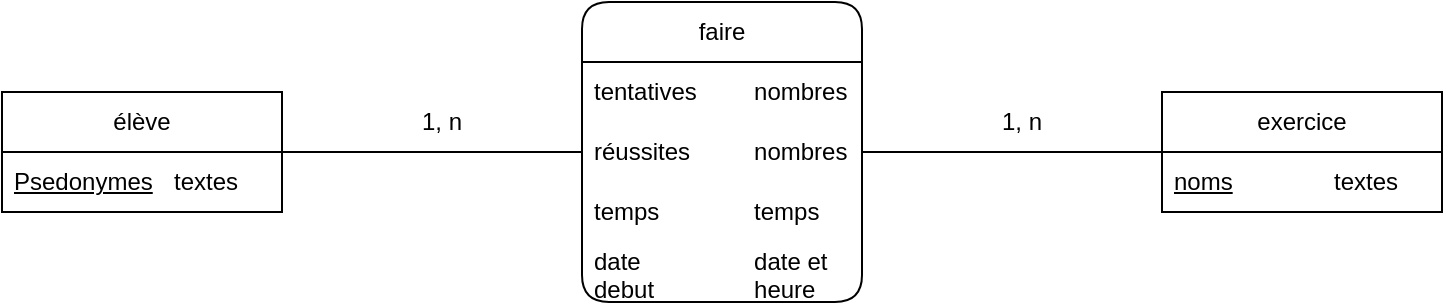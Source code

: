 <mxfile version="22.0.2" type="device">
  <diagram id="C5RBs43oDa-KdzZeNtuy" name="Page-1">
    <mxGraphModel dx="838" dy="1022" grid="1" gridSize="10" guides="1" tooltips="1" connect="1" arrows="1" fold="1" page="1" pageScale="1" pageWidth="827" pageHeight="1169" math="0" shadow="0">
      <root>
        <mxCell id="WIyWlLk6GJQsqaUBKTNV-0" />
        <mxCell id="WIyWlLk6GJQsqaUBKTNV-1" parent="WIyWlLk6GJQsqaUBKTNV-0" />
        <mxCell id="Yo0sSkSa3bBOXEQ96zze-0" value="élève" style="swimlane;fontStyle=0;childLayout=stackLayout;horizontal=1;startSize=30;horizontalStack=0;resizeParent=1;resizeParentMax=0;resizeLast=0;collapsible=1;marginBottom=0;whiteSpace=wrap;html=1;rounded=0;" parent="WIyWlLk6GJQsqaUBKTNV-1" vertex="1">
          <mxGeometry x="80" y="130" width="140" height="60" as="geometry" />
        </mxCell>
        <mxCell id="Yo0sSkSa3bBOXEQ96zze-1" value="&lt;u&gt;Psedonymes&lt;/u&gt;&lt;span style=&quot;white-space: pre;&quot;&gt;&#x9;&lt;/span&gt;textes" style="text;strokeColor=none;fillColor=none;align=left;verticalAlign=middle;spacingLeft=4;spacingRight=4;overflow=hidden;points=[[0,0.5],[1,0.5]];portConstraint=eastwest;rotatable=0;whiteSpace=wrap;html=1;" parent="Yo0sSkSa3bBOXEQ96zze-0" vertex="1">
          <mxGeometry y="30" width="140" height="30" as="geometry" />
        </mxCell>
        <mxCell id="Yo0sSkSa3bBOXEQ96zze-4" value="exercice" style="swimlane;fontStyle=0;childLayout=stackLayout;horizontal=1;startSize=30;horizontalStack=0;resizeParent=1;resizeParentMax=0;resizeLast=0;collapsible=1;marginBottom=0;whiteSpace=wrap;html=1;" parent="WIyWlLk6GJQsqaUBKTNV-1" vertex="1">
          <mxGeometry x="660" y="130" width="140" height="60" as="geometry">
            <mxRectangle x="600" y="130" width="90" height="30" as="alternateBounds" />
          </mxGeometry>
        </mxCell>
        <mxCell id="Yo0sSkSa3bBOXEQ96zze-5" value="&lt;u&gt;noms&lt;span style=&quot;white-space: pre;&quot;&gt;&#x9;&lt;/span&gt;&lt;/u&gt;&lt;span style=&quot;white-space: pre;&quot;&gt;&#x9;&lt;/span&gt;textes" style="text;strokeColor=none;fillColor=none;align=left;verticalAlign=middle;spacingLeft=4;spacingRight=4;overflow=hidden;points=[[0,0.5],[1,0.5]];portConstraint=eastwest;rotatable=0;whiteSpace=wrap;html=1;" parent="Yo0sSkSa3bBOXEQ96zze-4" vertex="1">
          <mxGeometry y="30" width="140" height="30" as="geometry" />
        </mxCell>
        <mxCell id="Yo0sSkSa3bBOXEQ96zze-8" value="faire" style="swimlane;fontStyle=0;childLayout=stackLayout;horizontal=1;startSize=30;horizontalStack=0;resizeParent=1;resizeParentMax=0;resizeLast=0;collapsible=1;marginBottom=0;whiteSpace=wrap;html=1;rounded=1;" parent="WIyWlLk6GJQsqaUBKTNV-1" vertex="1">
          <mxGeometry x="370" y="85" width="140" height="150" as="geometry" />
        </mxCell>
        <mxCell id="Yo0sSkSa3bBOXEQ96zze-12" value="tentatives&lt;span style=&quot;white-space: pre;&quot;&gt;&#x9;&lt;/span&gt;&lt;span style=&quot;white-space: pre;&quot;&gt;&#x9;&lt;/span&gt;nombres&lt;span style=&quot;white-space: pre;&quot;&gt;&#x9;&lt;/span&gt;&lt;span style=&quot;white-space: pre;&quot;&gt;&#x9;&lt;/span&gt;" style="text;strokeColor=none;fillColor=none;align=left;verticalAlign=middle;spacingLeft=4;spacingRight=4;overflow=hidden;points=[[0,0.5],[1,0.5]];portConstraint=eastwest;rotatable=0;whiteSpace=wrap;html=1;" parent="Yo0sSkSa3bBOXEQ96zze-8" vertex="1">
          <mxGeometry y="30" width="140" height="30" as="geometry" />
        </mxCell>
        <mxCell id="Yo0sSkSa3bBOXEQ96zze-13" value="réussites&lt;span style=&quot;white-space: pre;&quot;&gt;&#x9;&lt;/span&gt;&lt;span style=&quot;white-space: pre;&quot;&gt;&#x9;&lt;/span&gt;nombres" style="text;strokeColor=none;fillColor=none;align=left;verticalAlign=middle;spacingLeft=4;spacingRight=4;overflow=hidden;points=[[0,0.5],[1,0.5]];portConstraint=eastwest;rotatable=0;whiteSpace=wrap;html=1;" parent="Yo0sSkSa3bBOXEQ96zze-8" vertex="1">
          <mxGeometry y="60" width="140" height="30" as="geometry" />
        </mxCell>
        <mxCell id="Yo0sSkSa3bBOXEQ96zze-15" value="temps&lt;span style=&quot;white-space: pre;&quot;&gt;&#x9;&lt;/span&gt;&lt;span style=&quot;white-space: pre;&quot;&gt;&#x9;&lt;/span&gt;temps" style="text;strokeColor=none;fillColor=none;align=left;verticalAlign=middle;spacingLeft=4;spacingRight=4;overflow=hidden;points=[[0,0.5],[1,0.5]];portConstraint=eastwest;rotatable=0;whiteSpace=wrap;html=1;" parent="Yo0sSkSa3bBOXEQ96zze-8" vertex="1">
          <mxGeometry y="90" width="140" height="30" as="geometry" />
        </mxCell>
        <mxCell id="Yo0sSkSa3bBOXEQ96zze-16" value="date&lt;span style=&quot;white-space: pre;&quot;&gt;&#x9;&lt;/span&gt;&lt;span style=&quot;white-space: pre;&quot;&gt;&#x9;&lt;/span&gt;&lt;span style=&quot;white-space: pre;&quot;&gt;&#x9;&lt;/span&gt;date et debut&lt;span style=&quot;white-space: pre;&quot;&gt;&#x9;&lt;/span&gt;&lt;span style=&quot;white-space: pre;&quot;&gt;&#x9;&lt;/span&gt;heure" style="text;strokeColor=none;fillColor=none;align=left;verticalAlign=middle;spacingLeft=4;spacingRight=4;overflow=hidden;points=[[0,0.5],[1,0.5]];portConstraint=eastwest;rotatable=0;whiteSpace=wrap;html=1;" parent="Yo0sSkSa3bBOXEQ96zze-8" vertex="1">
          <mxGeometry y="120" width="140" height="30" as="geometry" />
        </mxCell>
        <mxCell id="Yo0sSkSa3bBOXEQ96zze-22" value="" style="endArrow=none;html=1;rounded=0;entryX=0.014;entryY=0;entryDx=0;entryDy=0;entryPerimeter=0;exitX=1;exitY=0.5;exitDx=0;exitDy=0;" parent="WIyWlLk6GJQsqaUBKTNV-1" source="Yo0sSkSa3bBOXEQ96zze-13" target="Yo0sSkSa3bBOXEQ96zze-5" edge="1">
          <mxGeometry width="50" height="50" relative="1" as="geometry">
            <mxPoint x="530" y="160" as="sourcePoint" />
            <mxPoint x="620" y="230" as="targetPoint" />
          </mxGeometry>
        </mxCell>
        <mxCell id="Yo0sSkSa3bBOXEQ96zze-23" value="" style="endArrow=none;html=1;rounded=0;exitX=1;exitY=0.5;exitDx=0;exitDy=0;" parent="WIyWlLk6GJQsqaUBKTNV-1" source="Yo0sSkSa3bBOXEQ96zze-0" edge="1">
          <mxGeometry relative="1" as="geometry">
            <mxPoint x="254" y="360" as="sourcePoint" />
            <mxPoint x="370" y="160" as="targetPoint" />
          </mxGeometry>
        </mxCell>
        <mxCell id="dYBH92JwLNNqYFpynSfG-0" value="1, n" style="text;html=1;strokeColor=none;fillColor=none;align=center;verticalAlign=middle;whiteSpace=wrap;rounded=0;" parent="WIyWlLk6GJQsqaUBKTNV-1" vertex="1">
          <mxGeometry x="560" y="130" width="60" height="30" as="geometry" />
        </mxCell>
        <mxCell id="dYBH92JwLNNqYFpynSfG-3" value="1, n" style="text;html=1;strokeColor=none;fillColor=none;align=center;verticalAlign=middle;whiteSpace=wrap;rounded=0;" parent="WIyWlLk6GJQsqaUBKTNV-1" vertex="1">
          <mxGeometry x="270" y="130" width="60" height="30" as="geometry" />
        </mxCell>
      </root>
    </mxGraphModel>
  </diagram>
</mxfile>
